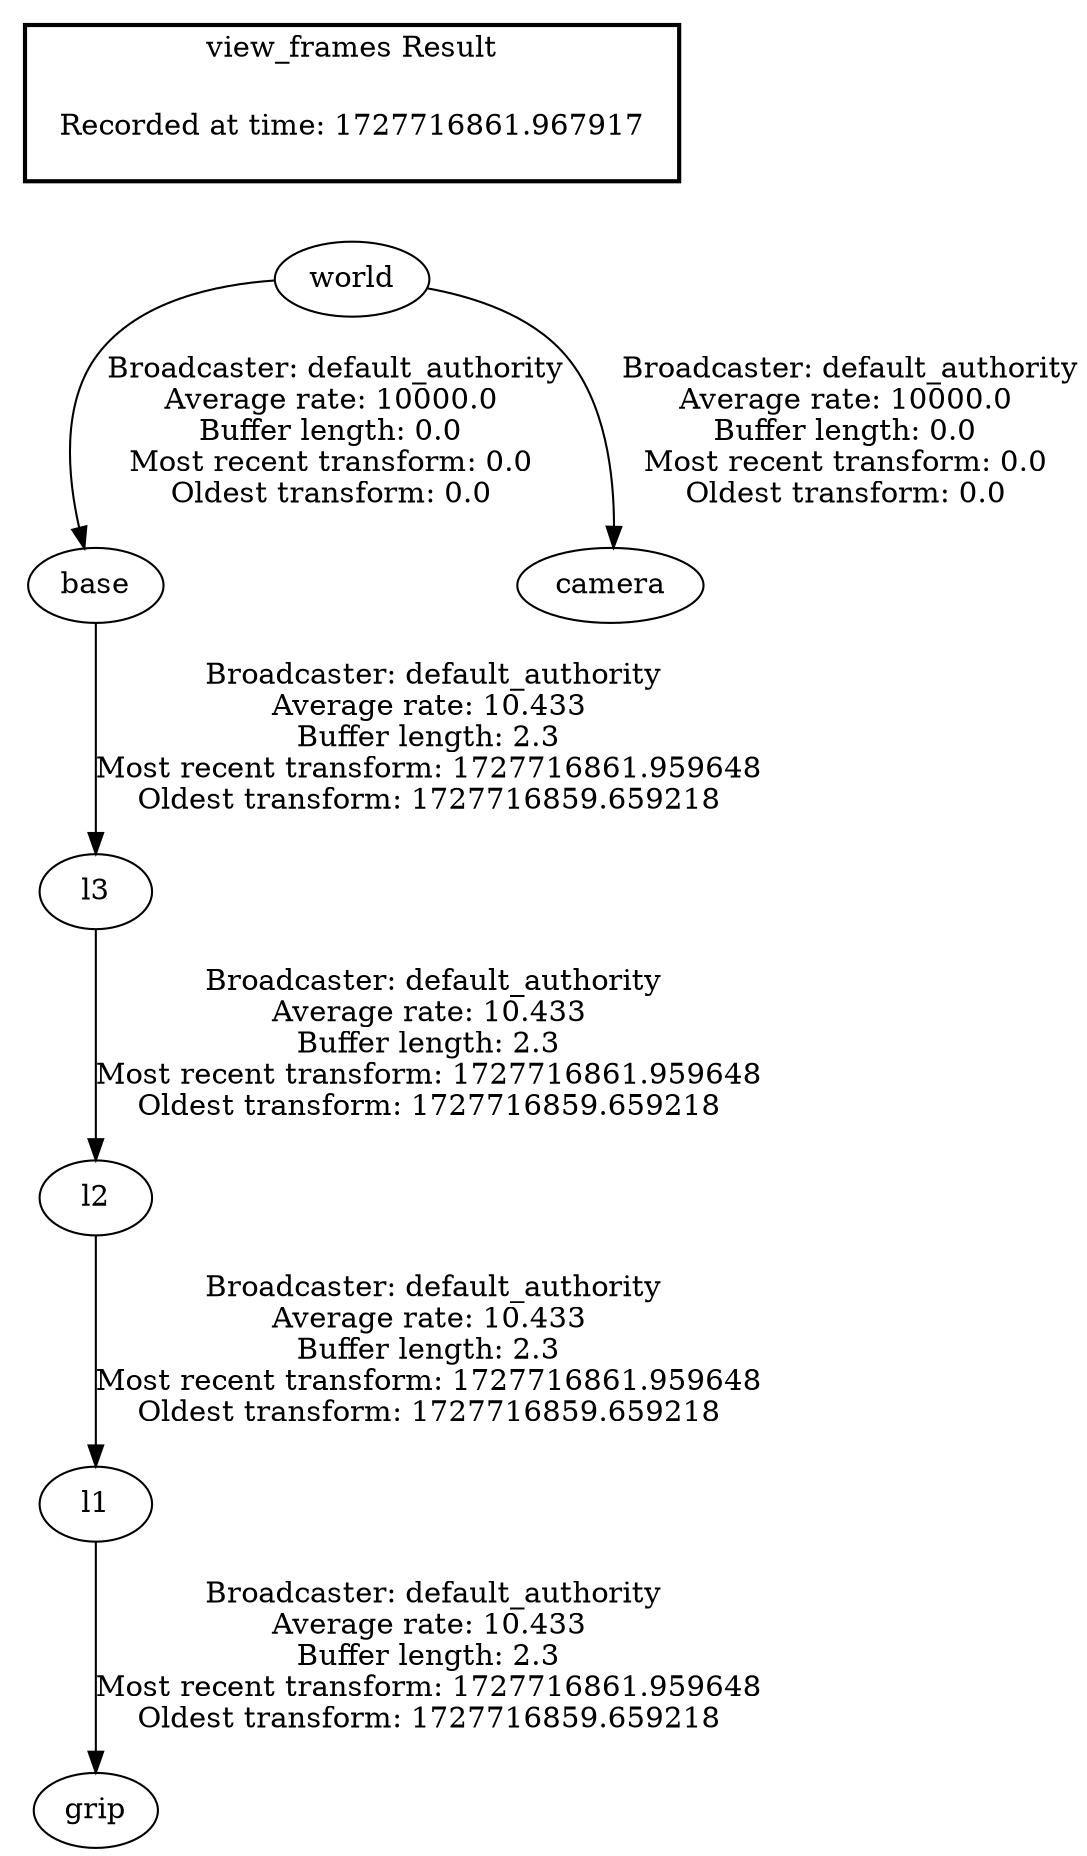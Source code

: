 digraph G {
"base" -> "l3"[label=" Broadcaster: default_authority\nAverage rate: 10.433\nBuffer length: 2.3\nMost recent transform: 1727716861.959648\nOldest transform: 1727716859.659218\n"];
"world" -> "base"[label=" Broadcaster: default_authority\nAverage rate: 10000.0\nBuffer length: 0.0\nMost recent transform: 0.0\nOldest transform: 0.0\n"];
"l1" -> "grip"[label=" Broadcaster: default_authority\nAverage rate: 10.433\nBuffer length: 2.3\nMost recent transform: 1727716861.959648\nOldest transform: 1727716859.659218\n"];
"l2" -> "l1"[label=" Broadcaster: default_authority\nAverage rate: 10.433\nBuffer length: 2.3\nMost recent transform: 1727716861.959648\nOldest transform: 1727716859.659218\n"];
"l3" -> "l2"[label=" Broadcaster: default_authority\nAverage rate: 10.433\nBuffer length: 2.3\nMost recent transform: 1727716861.959648\nOldest transform: 1727716859.659218\n"];
"world" -> "camera"[label=" Broadcaster: default_authority\nAverage rate: 10000.0\nBuffer length: 0.0\nMost recent transform: 0.0\nOldest transform: 0.0\n"];
edge [style=invis];
 subgraph cluster_legend { style=bold; color=black; label ="view_frames Result";
"Recorded at time: 1727716861.967917"[ shape=plaintext ] ;
}->"world";
}
